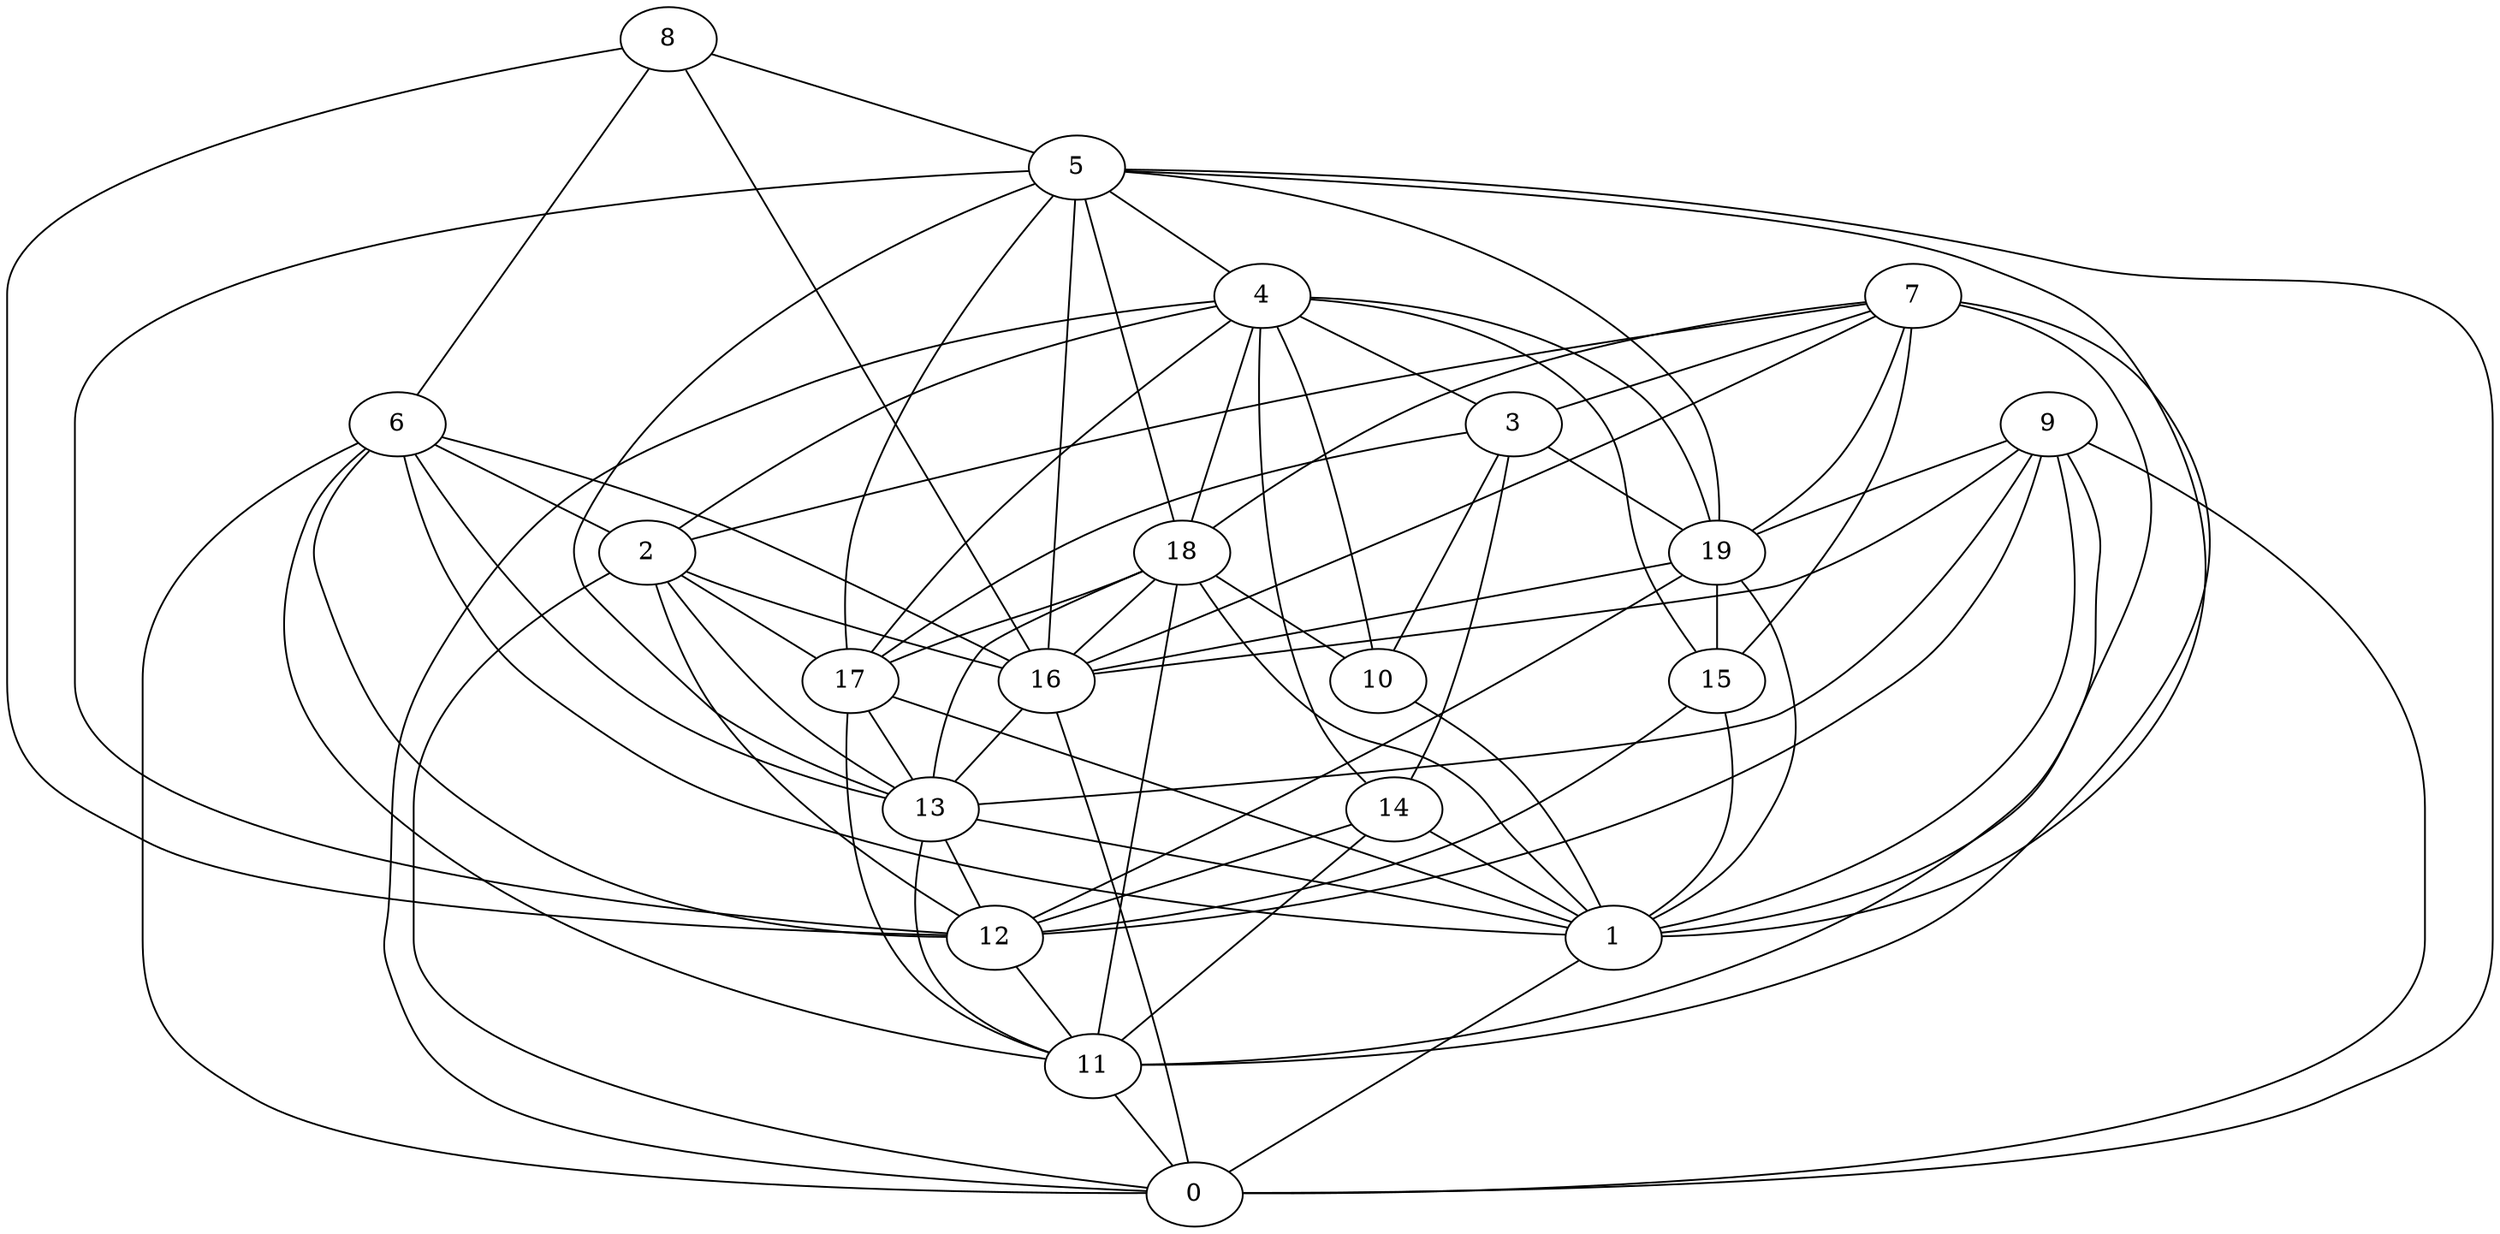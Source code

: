digraph GG_graph {

subgraph G_graph {
edge [color = black]
"9" -> "19" [dir = none]
"9" -> "13" [dir = none]
"5" -> "16" [dir = none]
"15" -> "1" [dir = none]
"13" -> "1" [dir = none]
"2" -> "16" [dir = none]
"2" -> "13" [dir = none]
"3" -> "17" [dir = none]
"16" -> "0" [dir = none]
"8" -> "6" [dir = none]
"8" -> "5" [dir = none]
"18" -> "13" [dir = none]
"4" -> "10" [dir = none]
"4" -> "3" [dir = none]
"4" -> "2" [dir = none]
"14" -> "12" [dir = none]
"14" -> "11" [dir = none]
"7" -> "11" [dir = none]
"7" -> "2" [dir = none]
"6" -> "12" [dir = none]
"4" -> "19" [dir = none]
"6" -> "16" [dir = none]
"3" -> "10" [dir = none]
"6" -> "2" [dir = none]
"7" -> "19" [dir = none]
"2" -> "17" [dir = none]
"17" -> "11" [dir = none]
"9" -> "16" [dir = none]
"5" -> "4" [dir = none]
"19" -> "16" [dir = none]
"5" -> "1" [dir = none]
"5" -> "17" [dir = none]
"3" -> "19" [dir = none]
"7" -> "15" [dir = none]
"5" -> "18" [dir = none]
"9" -> "1" [dir = none]
"16" -> "13" [dir = none]
"13" -> "11" [dir = none]
"7" -> "1" [dir = none]
"5" -> "13" [dir = none]
"18" -> "16" [dir = none]
"4" -> "18" [dir = none]
"7" -> "3" [dir = none]
"6" -> "13" [dir = none]
"4" -> "15" [dir = none]
"13" -> "12" [dir = none]
"5" -> "0" [dir = none]
"7" -> "18" [dir = none]
"6" -> "0" [dir = none]
"4" -> "0" [dir = none]
"8" -> "16" [dir = none]
"2" -> "0" [dir = none]
"18" -> "11" [dir = none]
"7" -> "16" [dir = none]
"15" -> "12" [dir = none]
"4" -> "14" [dir = none]
"6" -> "11" [dir = none]
"18" -> "17" [dir = none]
"5" -> "19" [dir = none]
"9" -> "0" [dir = none]
"19" -> "1" [dir = none]
"11" -> "0" [dir = none]
"9" -> "12" [dir = none]
"8" -> "12" [dir = none]
"17" -> "13" [dir = none]
"6" -> "1" [dir = none]
"12" -> "11" [dir = none]
"19" -> "15" [dir = none]
"5" -> "12" [dir = none]
"18" -> "10" [dir = none]
"4" -> "17" [dir = none]
"1" -> "0" [dir = none]
"9" -> "11" [dir = none]
"3" -> "14" [dir = none]
"2" -> "12" [dir = none]
"14" -> "1" [dir = none]
"18" -> "1" [dir = none]
"19" -> "12" [dir = none]
"17" -> "1" [dir = none]
"10" -> "1" [dir = none]
}

}
